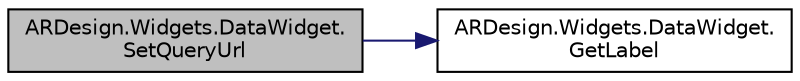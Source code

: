 digraph "ARDesign.Widgets.DataWidget.SetQueryUrl"
{
 // LATEX_PDF_SIZE
  edge [fontname="Helvetica",fontsize="10",labelfontname="Helvetica",labelfontsize="10"];
  node [fontname="Helvetica",fontsize="10",shape=record];
  rankdir="LR";
  Node21 [label="ARDesign.Widgets.DataWidget.\lSetQueryUrl",height=0.2,width=0.4,color="black", fillcolor="grey75", style="filled", fontcolor="black",tooltip=" "];
  Node21 -> Node22 [color="midnightblue",fontsize="10",style="solid",fontname="Helvetica"];
  Node22 [label="ARDesign.Widgets.DataWidget.\lGetLabel",height=0.2,width=0.4,color="black", fillcolor="white", style="filled",URL="$class_a_r_design_1_1_widgets_1_1_data_widget.html#a76fd9927df33d78f993400a1018b57b5",tooltip="Returns the type of the widget"];
}
